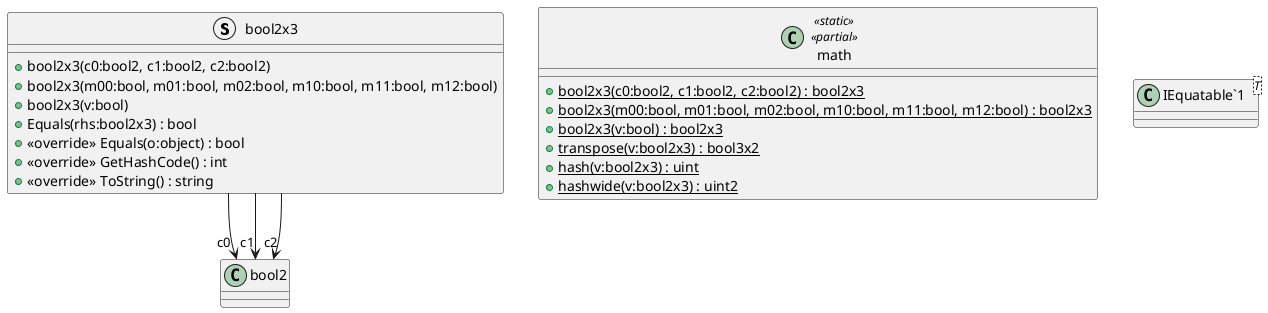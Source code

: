@startuml
struct bool2x3 {
    + bool2x3(c0:bool2, c1:bool2, c2:bool2)
    + bool2x3(m00:bool, m01:bool, m02:bool, m10:bool, m11:bool, m12:bool)
    + bool2x3(v:bool)
    + Equals(rhs:bool2x3) : bool
    + <<override>> Equals(o:object) : bool
    + <<override>> GetHashCode() : int
    + <<override>> ToString() : string
}
class math <<static>> <<partial>> {
    + {static} bool2x3(c0:bool2, c1:bool2, c2:bool2) : bool2x3
    + {static} bool2x3(m00:bool, m01:bool, m02:bool, m10:bool, m11:bool, m12:bool) : bool2x3
    + {static} bool2x3(v:bool) : bool2x3
    + {static} transpose(v:bool2x3) : bool3x2
    + {static} hash(v:bool2x3) : uint
    + {static} hashwide(v:bool2x3) : uint2
}
class "IEquatable`1"<T> {
}
bool2x3 --> "c0" bool2
bool2x3 --> "c1" bool2
bool2x3 --> "c2" bool2
@enduml
